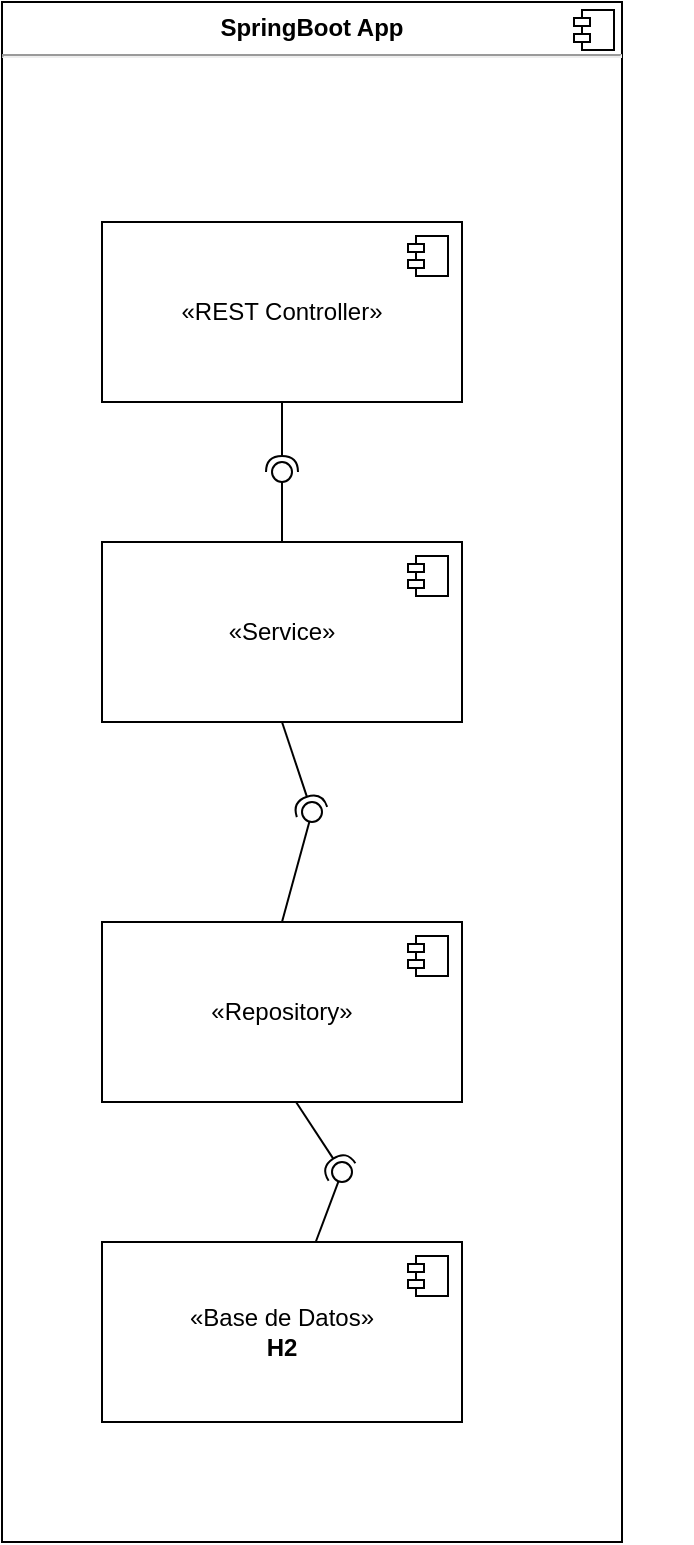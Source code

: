<mxfile version="22.1.5" type="device">
  <diagram name="Página-1" id="Vw8vPo7izhUwD8uDM8aF">
    <mxGraphModel dx="1434" dy="790" grid="1" gridSize="10" guides="1" tooltips="1" connect="1" arrows="1" fold="1" page="1" pageScale="1" pageWidth="827" pageHeight="1169" math="0" shadow="0">
      <root>
        <mxCell id="0" />
        <mxCell id="1" parent="0" />
        <mxCell id="IzAMs5iCtXHGtNtHmFGW-3" value="&lt;p style=&quot;margin:0px;margin-top:6px;text-align:center;&quot;&gt;&lt;b&gt;SpringBoot App&lt;/b&gt;&lt;/p&gt;&lt;hr&gt;&lt;p style=&quot;margin:0px;margin-left:8px;&quot;&gt;&lt;br&gt;&lt;/p&gt;" style="align=left;overflow=fill;html=1;dropTarget=0;whiteSpace=wrap;" vertex="1" parent="1">
          <mxGeometry x="150" y="100" width="310" height="770" as="geometry" />
        </mxCell>
        <mxCell id="IzAMs5iCtXHGtNtHmFGW-4" value="" style="shape=component;jettyWidth=8;jettyHeight=4;" vertex="1" parent="IzAMs5iCtXHGtNtHmFGW-3">
          <mxGeometry x="1" width="20" height="20" relative="1" as="geometry">
            <mxPoint x="-24" y="4" as="offset" />
          </mxGeometry>
        </mxCell>
        <mxCell id="IzAMs5iCtXHGtNtHmFGW-1" value="«REST Controller»&lt;br&gt;" style="html=1;dropTarget=0;whiteSpace=wrap;" vertex="1" parent="1">
          <mxGeometry x="200" y="210" width="180" height="90" as="geometry" />
        </mxCell>
        <mxCell id="IzAMs5iCtXHGtNtHmFGW-2" value="" style="shape=module;jettyWidth=8;jettyHeight=4;" vertex="1" parent="IzAMs5iCtXHGtNtHmFGW-1">
          <mxGeometry x="1" width="20" height="20" relative="1" as="geometry">
            <mxPoint x="-27" y="7" as="offset" />
          </mxGeometry>
        </mxCell>
        <mxCell id="IzAMs5iCtXHGtNtHmFGW-6" value="«Service»&lt;br&gt;" style="html=1;dropTarget=0;whiteSpace=wrap;" vertex="1" parent="1">
          <mxGeometry x="200" y="370" width="180" height="90" as="geometry" />
        </mxCell>
        <mxCell id="IzAMs5iCtXHGtNtHmFGW-7" value="" style="shape=module;jettyWidth=8;jettyHeight=4;" vertex="1" parent="IzAMs5iCtXHGtNtHmFGW-6">
          <mxGeometry x="1" width="20" height="20" relative="1" as="geometry">
            <mxPoint x="-27" y="7" as="offset" />
          </mxGeometry>
        </mxCell>
        <mxCell id="IzAMs5iCtXHGtNtHmFGW-8" value="«Repository»&lt;br&gt;" style="html=1;dropTarget=0;whiteSpace=wrap;" vertex="1" parent="1">
          <mxGeometry x="200" y="560" width="180" height="90" as="geometry" />
        </mxCell>
        <mxCell id="IzAMs5iCtXHGtNtHmFGW-9" value="" style="shape=module;jettyWidth=8;jettyHeight=4;" vertex="1" parent="IzAMs5iCtXHGtNtHmFGW-8">
          <mxGeometry x="1" width="20" height="20" relative="1" as="geometry">
            <mxPoint x="-27" y="7" as="offset" />
          </mxGeometry>
        </mxCell>
        <mxCell id="IzAMs5iCtXHGtNtHmFGW-10" value="«Base de Datos»&lt;br&gt;&lt;b&gt;H2&lt;/b&gt;" style="html=1;dropTarget=0;whiteSpace=wrap;" vertex="1" parent="1">
          <mxGeometry x="200" y="720" width="180" height="90" as="geometry" />
        </mxCell>
        <mxCell id="IzAMs5iCtXHGtNtHmFGW-11" value="" style="shape=module;jettyWidth=8;jettyHeight=4;" vertex="1" parent="IzAMs5iCtXHGtNtHmFGW-10">
          <mxGeometry x="1" width="20" height="20" relative="1" as="geometry">
            <mxPoint x="-27" y="7" as="offset" />
          </mxGeometry>
        </mxCell>
        <mxCell id="IzAMs5iCtXHGtNtHmFGW-16" value="" style="ellipse;whiteSpace=wrap;html=1;align=center;aspect=fixed;fillColor=none;strokeColor=none;resizable=0;perimeter=centerPerimeter;rotatable=0;allowArrows=0;points=[];outlineConnect=1;" vertex="1" parent="1">
          <mxGeometry x="485" y="660" width="10" height="10" as="geometry" />
        </mxCell>
        <mxCell id="IzAMs5iCtXHGtNtHmFGW-19" value="" style="rounded=0;orthogonalLoop=1;jettySize=auto;html=1;endArrow=halfCircle;endFill=0;endSize=6;strokeWidth=1;sketch=0;exitX=0.5;exitY=1;exitDx=0;exitDy=0;" edge="1" target="IzAMs5iCtXHGtNtHmFGW-21" parent="1" source="IzAMs5iCtXHGtNtHmFGW-1">
          <mxGeometry relative="1" as="geometry">
            <mxPoint x="510" y="345" as="sourcePoint" />
          </mxGeometry>
        </mxCell>
        <mxCell id="IzAMs5iCtXHGtNtHmFGW-20" value="" style="rounded=0;orthogonalLoop=1;jettySize=auto;html=1;endArrow=oval;endFill=0;sketch=0;sourcePerimeterSpacing=0;targetPerimeterSpacing=0;endSize=10;exitX=0.5;exitY=0;exitDx=0;exitDy=0;" edge="1" target="IzAMs5iCtXHGtNtHmFGW-21" parent="1" source="IzAMs5iCtXHGtNtHmFGW-6">
          <mxGeometry relative="1" as="geometry">
            <mxPoint x="90" y="360" as="sourcePoint" />
          </mxGeometry>
        </mxCell>
        <mxCell id="IzAMs5iCtXHGtNtHmFGW-21" value="" style="ellipse;whiteSpace=wrap;html=1;align=center;aspect=fixed;fillColor=none;strokeColor=none;resizable=0;perimeter=centerPerimeter;rotatable=0;allowArrows=0;points=[];outlineConnect=1;" vertex="1" parent="1">
          <mxGeometry x="285" y="330" width="10" height="10" as="geometry" />
        </mxCell>
        <mxCell id="IzAMs5iCtXHGtNtHmFGW-22" value="" style="rounded=0;orthogonalLoop=1;jettySize=auto;html=1;endArrow=halfCircle;endFill=0;endSize=6;strokeWidth=1;sketch=0;exitX=0.5;exitY=1;exitDx=0;exitDy=0;" edge="1" target="IzAMs5iCtXHGtNtHmFGW-24" parent="1" source="IzAMs5iCtXHGtNtHmFGW-6">
          <mxGeometry relative="1" as="geometry">
            <mxPoint x="325" y="505" as="sourcePoint" />
          </mxGeometry>
        </mxCell>
        <mxCell id="IzAMs5iCtXHGtNtHmFGW-23" value="" style="rounded=0;orthogonalLoop=1;jettySize=auto;html=1;endArrow=oval;endFill=0;sketch=0;sourcePerimeterSpacing=0;targetPerimeterSpacing=0;endSize=10;exitX=0.5;exitY=0;exitDx=0;exitDy=0;" edge="1" target="IzAMs5iCtXHGtNtHmFGW-24" parent="1" source="IzAMs5iCtXHGtNtHmFGW-8">
          <mxGeometry relative="1" as="geometry">
            <mxPoint x="285" y="505" as="sourcePoint" />
          </mxGeometry>
        </mxCell>
        <mxCell id="IzAMs5iCtXHGtNtHmFGW-24" value="" style="ellipse;whiteSpace=wrap;html=1;align=center;aspect=fixed;fillColor=none;strokeColor=none;resizable=0;perimeter=centerPerimeter;rotatable=0;allowArrows=0;points=[];outlineConnect=1;" vertex="1" parent="1">
          <mxGeometry x="300" y="500" width="10" height="10" as="geometry" />
        </mxCell>
        <mxCell id="IzAMs5iCtXHGtNtHmFGW-25" value="" style="rounded=0;orthogonalLoop=1;jettySize=auto;html=1;endArrow=halfCircle;endFill=0;endSize=6;strokeWidth=1;sketch=0;exitX=0.539;exitY=1;exitDx=0;exitDy=0;exitPerimeter=0;" edge="1" target="IzAMs5iCtXHGtNtHmFGW-27" parent="1" source="IzAMs5iCtXHGtNtHmFGW-8">
          <mxGeometry relative="1" as="geometry">
            <mxPoint x="340" y="685" as="sourcePoint" />
          </mxGeometry>
        </mxCell>
        <mxCell id="IzAMs5iCtXHGtNtHmFGW-26" value="" style="rounded=0;orthogonalLoop=1;jettySize=auto;html=1;endArrow=oval;endFill=0;sketch=0;sourcePerimeterSpacing=0;targetPerimeterSpacing=0;endSize=10;" edge="1" target="IzAMs5iCtXHGtNtHmFGW-27" parent="1" source="IzAMs5iCtXHGtNtHmFGW-10">
          <mxGeometry relative="1" as="geometry">
            <mxPoint x="300" y="685" as="sourcePoint" />
          </mxGeometry>
        </mxCell>
        <mxCell id="IzAMs5iCtXHGtNtHmFGW-27" value="" style="ellipse;whiteSpace=wrap;html=1;align=center;aspect=fixed;fillColor=none;strokeColor=none;resizable=0;perimeter=centerPerimeter;rotatable=0;allowArrows=0;points=[];outlineConnect=1;" vertex="1" parent="1">
          <mxGeometry x="315" y="680" width="10" height="10" as="geometry" />
        </mxCell>
      </root>
    </mxGraphModel>
  </diagram>
</mxfile>

